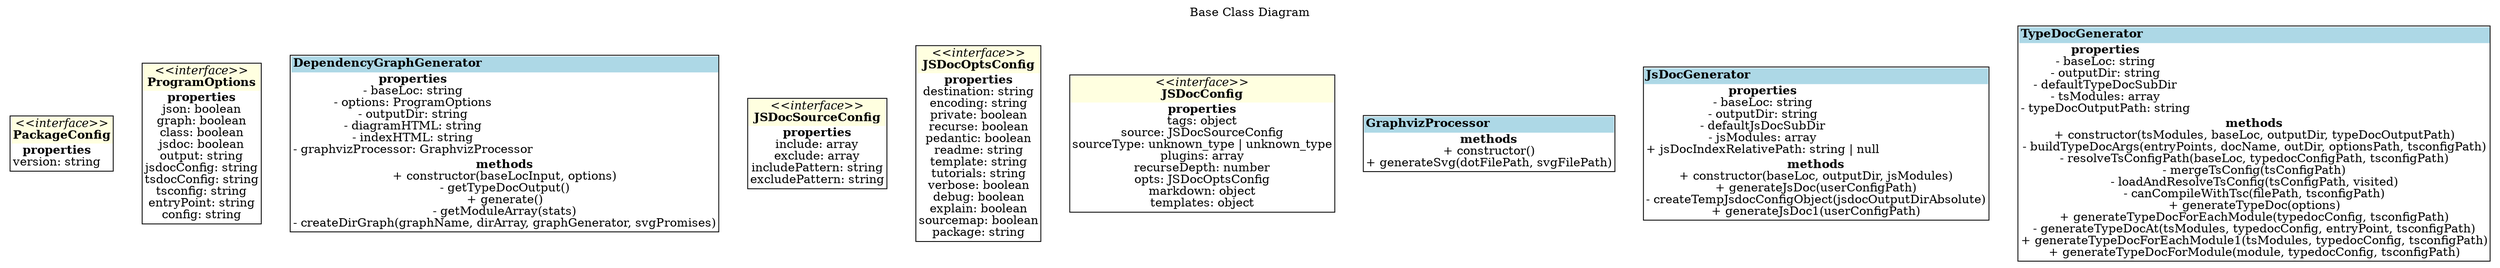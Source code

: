 digraph {label="Base Class Diagram";
labelloc="t";
"PackageConfig" [shape=none, label=<<TABLE cellspacing="0" cellborder="0" align="left">
<TR><TD align="center" bgcolor="lightyellow"><I>&lt;&lt;interface&gt;&gt;</I><BR/><B>PackageConfig</B></TD></TR>
<TR><TD align="left"><B>properties</B><BR/>
version: string<BR/>
</TD></TR>
</TABLE>>];

"ProgramOptions" [shape=none, label=<<TABLE cellspacing="0" cellborder="0" align="left">
<TR><TD align="center" bgcolor="lightyellow"><I>&lt;&lt;interface&gt;&gt;</I><BR/><B>ProgramOptions</B></TD></TR>
<TR><TD align="left"><B>properties</B><BR/>
json: boolean<BR/>
graph: boolean<BR/>
class: boolean<BR/>
jsdoc: boolean<BR/>
output: string<BR/>
jsdocConfig: string<BR/>
tsdocConfig: string<BR/>
tsconfig: string<BR/>
entryPoint: string<BR/>
config: string<BR/>
</TD></TR>
</TABLE>>];

"DependencyGraphGenerator" [shape=none, label=<<TABLE cellspacing="0" cellborder="0" align="left">
<TR><TD align="left" bgcolor="lightblue"><B>DependencyGraphGenerator</B></TD></TR>
<TR><TD align="left"><B>properties</B><BR/>
- baseLoc: string<BR/>
- options: ProgramOptions<BR/>
- outputDir: string<BR/>
- diagramHTML: string<BR/>
- indexHTML: string<BR/>
- graphvizProcessor: GraphvizProcessor<BR/>
</TD></TR>
<TR><TD align="left"><B>methods</B><BR/>
+ constructor(baseLocInput, options)<BR/>
- getTypeDocOutput()<BR/>
+ generate()<BR/>
- getModuleArray(stats)<BR/>
- createDirGraph(graphName, dirArray, graphGenerator, svgPromises)<BR/>
</TD></TR>
</TABLE>>];

"JSDocSourceConfig" [shape=none, label=<<TABLE cellspacing="0" cellborder="0" align="left">
<TR><TD align="center" bgcolor="lightyellow"><I>&lt;&lt;interface&gt;&gt;</I><BR/><B>JSDocSourceConfig</B></TD></TR>
<TR><TD align="left"><B>properties</B><BR/>
include: array<BR/>
exclude: array<BR/>
includePattern: string<BR/>
excludePattern: string<BR/>
</TD></TR>
</TABLE>>];

"JSDocOptsConfig" [shape=none, label=<<TABLE cellspacing="0" cellborder="0" align="left">
<TR><TD align="center" bgcolor="lightyellow"><I>&lt;&lt;interface&gt;&gt;</I><BR/><B>JSDocOptsConfig</B></TD></TR>
<TR><TD align="left"><B>properties</B><BR/>
destination: string<BR/>
encoding: string<BR/>
private: boolean<BR/>
recurse: boolean<BR/>
pedantic: boolean<BR/>
readme: string<BR/>
template: string<BR/>
tutorials: string<BR/>
verbose: boolean<BR/>
debug: boolean<BR/>
explain: boolean<BR/>
sourcemap: boolean<BR/>
package: string<BR/>
</TD></TR>
</TABLE>>];

"JSDocConfig" [shape=none, label=<<TABLE cellspacing="0" cellborder="0" align="left">
<TR><TD align="center" bgcolor="lightyellow"><I>&lt;&lt;interface&gt;&gt;</I><BR/><B>JSDocConfig</B></TD></TR>
<TR><TD align="left"><B>properties</B><BR/>
tags: object<BR/>
source: JSDocSourceConfig<BR/>
sourceType: unknown_type | unknown_type<BR/>
plugins: array<BR/>
recurseDepth: number<BR/>
opts: JSDocOptsConfig<BR/>
markdown: object<BR/>
templates: object<BR/>
</TD></TR>
</TABLE>>];

"GraphvizProcessor" [shape=none, label=<<TABLE cellspacing="0" cellborder="0" align="left">
<TR><TD align="left" bgcolor="lightblue"><B>GraphvizProcessor</B></TD></TR>
<TR><TD align="left"><B>methods</B><BR/>
+ constructor()<BR/>
+ generateSvg(dotFilePath, svgFilePath)<BR/>
</TD></TR>
</TABLE>>];

"JsDocGenerator" [shape=none, label=<<TABLE cellspacing="0" cellborder="0" align="left">
<TR><TD align="left" bgcolor="lightblue"><B>JsDocGenerator</B></TD></TR>
<TR><TD align="left"><B>properties</B><BR/>
- baseLoc: string<BR/>
- outputDir: string<BR/>
- defaultJsDocSubDir<BR/>
- jsModules: array<BR/>
+ jsDocIndexRelativePath: string | null<BR/>
</TD></TR>
<TR><TD align="left"><B>methods</B><BR/>
+ constructor(baseLoc, outputDir, jsModules)<BR/>
+ generateJsDoc(userConfigPath)<BR/>
- createTempJsdocConfigObject(jsdocOutputDirAbsolute)<BR/>
+ generateJsDoc1(userConfigPath)<BR/>
</TD></TR>
</TABLE>>];

"TypeDocGenerator" [shape=none, label=<<TABLE cellspacing="0" cellborder="0" align="left">
<TR><TD align="left" bgcolor="lightblue"><B>TypeDocGenerator</B></TD></TR>
<TR><TD align="left"><B>properties</B><BR/>
- baseLoc: string<BR/>
- outputDir: string<BR/>
- defaultTypeDocSubDir<BR/>
- tsModules: array<BR/>
- typeDocOutputPath: string<BR/>
</TD></TR>
<TR><TD align="left"><B>methods</B><BR/>
+ constructor(tsModules, baseLoc, outputDir, typeDocOutputPath)<BR/>
- buildTypeDocArgs(entryPoints, docName, outDir, optionsPath, tsconfigPath)<BR/>
- resolveTsConfigPath(baseLoc, typedocConfigPath, tsconfigPath)<BR/>
- mergeTsConfig(tsConfigPath)<BR/>
- loadAndResolveTsConfig(tsConfigPath, visited)<BR/>
- canCompileWithTsc(filePath, tsconfigPath)<BR/>
+ generateTypeDoc(options)<BR/>
+ generateTypeDocForEachModule(typedocConfig, tsconfigPath)<BR/>
- generateTypeDocAt(tsModules, typedocConfig, entryPoint, tsconfigPath)<BR/>
+ generateTypeDocForEachModule1(tsModules, typedocConfig, tsconfigPath)<BR/>
+ generateTypeDocForModule(module, typedocConfig, tsconfigPath)<BR/>
</TD></TR>
</TABLE>>];

}
